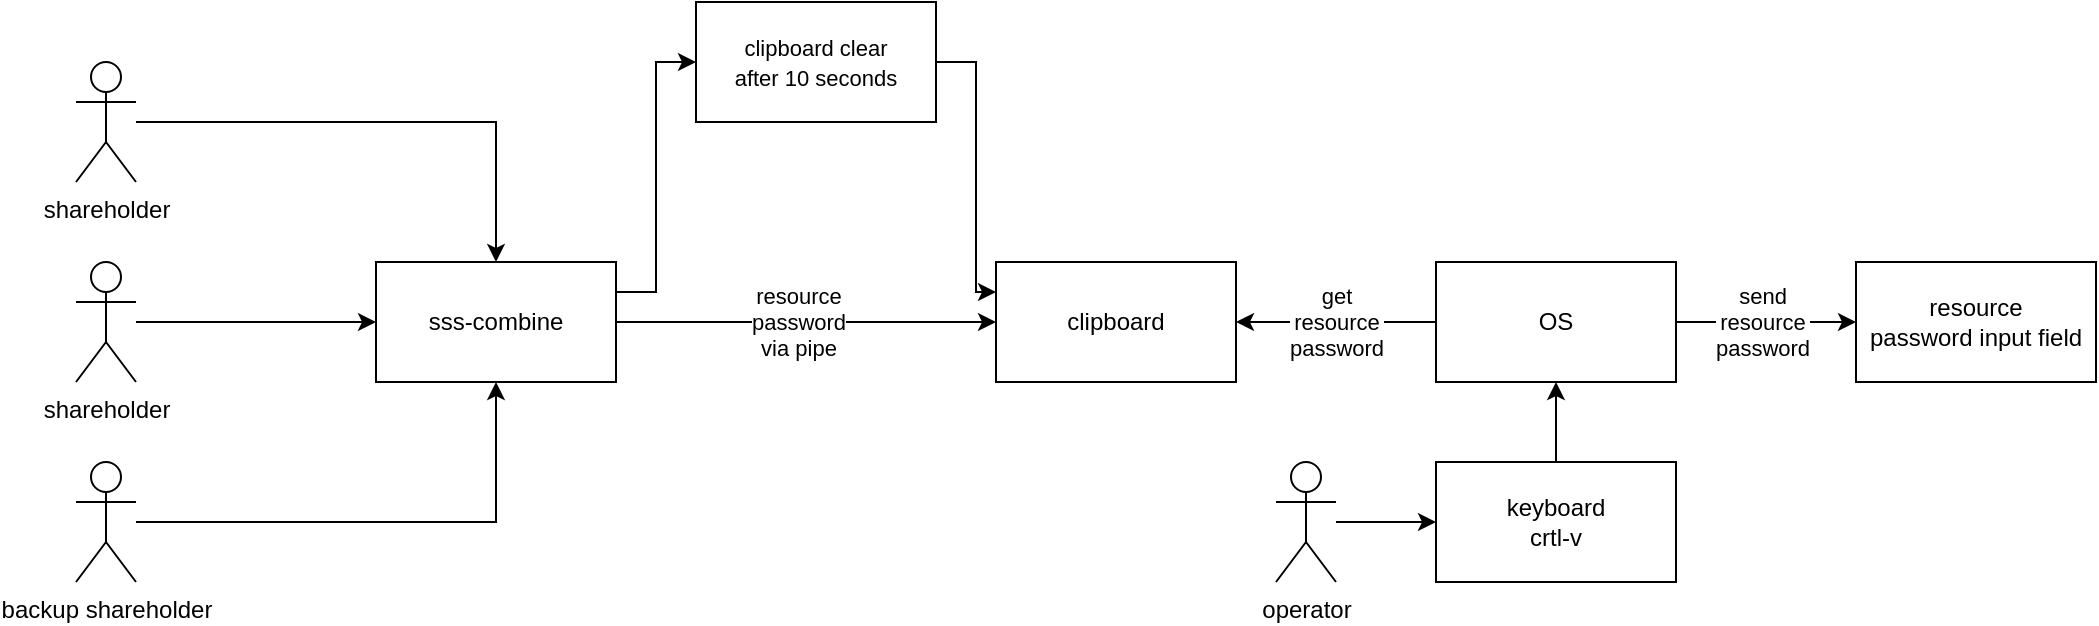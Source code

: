 <mxfile version="24.4.13" type="device" pages="2">
  <diagram name="sss" id="UL4flUDko0EOtXDc8Rwr">
    <mxGraphModel dx="698" dy="455" grid="1" gridSize="10" guides="1" tooltips="1" connect="1" arrows="1" fold="1" page="1" pageScale="1" pageWidth="827" pageHeight="1169" math="0" shadow="0">
      <root>
        <mxCell id="E7KV9j7HTUJxZ5D9yKNX-0" />
        <mxCell id="E7KV9j7HTUJxZ5D9yKNX-1" parent="E7KV9j7HTUJxZ5D9yKNX-0" />
        <mxCell id="E7KV9j7HTUJxZ5D9yKNX-2" style="edgeStyle=orthogonalEdgeStyle;rounded=0;orthogonalLoop=1;jettySize=auto;html=1;entryX=0;entryY=0.5;entryDx=0;entryDy=0;exitX=1;exitY=0.5;exitDx=0;exitDy=0;" edge="1" parent="E7KV9j7HTUJxZ5D9yKNX-1" source="E7KV9j7HTUJxZ5D9yKNX-13" target="E7KV9j7HTUJxZ5D9yKNX-16">
          <mxGeometry relative="1" as="geometry" />
        </mxCell>
        <mxCell id="E7KV9j7HTUJxZ5D9yKNX-3" value="resource&lt;div&gt;password&lt;/div&gt;&lt;div&gt;via pipe&lt;/div&gt;" style="edgeLabel;html=1;align=center;verticalAlign=middle;resizable=0;points=[];" vertex="1" connectable="0" parent="E7KV9j7HTUJxZ5D9yKNX-2">
          <mxGeometry x="-0.093" y="-3" relative="1" as="geometry">
            <mxPoint x="5" y="-3" as="offset" />
          </mxGeometry>
        </mxCell>
        <mxCell id="E7KV9j7HTUJxZ5D9yKNX-4" style="edgeStyle=orthogonalEdgeStyle;rounded=0;orthogonalLoop=1;jettySize=auto;html=1;entryX=0;entryY=0.25;entryDx=0;entryDy=0;exitX=1;exitY=0.5;exitDx=0;exitDy=0;" edge="1" parent="E7KV9j7HTUJxZ5D9yKNX-1" source="E7KV9j7HTUJxZ5D9yKNX-6" target="E7KV9j7HTUJxZ5D9yKNX-16">
          <mxGeometry relative="1" as="geometry">
            <mxPoint x="470" y="280" as="sourcePoint" />
            <Array as="points">
              <mxPoint x="590" y="50" />
              <mxPoint x="590" y="165" />
            </Array>
          </mxGeometry>
        </mxCell>
        <mxCell id="E7KV9j7HTUJxZ5D9yKNX-6" value="&lt;span style=&quot;font-size: 11px; text-wrap: nowrap; background-color: rgb(255, 255, 255);&quot;&gt;clipboard clear&lt;/span&gt;&lt;div&gt;&lt;span style=&quot;font-size: 11px; text-wrap: nowrap; background-color: rgb(255, 255, 255);&quot;&gt;after 10 seconds&lt;/span&gt;&lt;/div&gt;" style="whiteSpace=wrap;html=1;" vertex="1" parent="E7KV9j7HTUJxZ5D9yKNX-1">
          <mxGeometry x="450" y="20" width="120" height="60" as="geometry" />
        </mxCell>
        <mxCell id="E7KV9j7HTUJxZ5D9yKNX-7" style="edgeStyle=orthogonalEdgeStyle;rounded=0;orthogonalLoop=1;jettySize=auto;html=1;" edge="1" parent="E7KV9j7HTUJxZ5D9yKNX-1" source="E7KV9j7HTUJxZ5D9yKNX-8" target="E7KV9j7HTUJxZ5D9yKNX-13">
          <mxGeometry relative="1" as="geometry" />
        </mxCell>
        <mxCell id="E7KV9j7HTUJxZ5D9yKNX-8" value="shareholder" style="shape=umlActor;verticalLabelPosition=bottom;verticalAlign=top;html=1;outlineConnect=0;" vertex="1" parent="E7KV9j7HTUJxZ5D9yKNX-1">
          <mxGeometry x="140" y="50" width="30" height="60" as="geometry" />
        </mxCell>
        <mxCell id="E7KV9j7HTUJxZ5D9yKNX-9" style="edgeStyle=orthogonalEdgeStyle;rounded=0;orthogonalLoop=1;jettySize=auto;html=1;" edge="1" parent="E7KV9j7HTUJxZ5D9yKNX-1" source="E7KV9j7HTUJxZ5D9yKNX-10" target="E7KV9j7HTUJxZ5D9yKNX-13">
          <mxGeometry relative="1" as="geometry" />
        </mxCell>
        <mxCell id="E7KV9j7HTUJxZ5D9yKNX-10" value="shareholder" style="shape=umlActor;verticalLabelPosition=bottom;verticalAlign=top;html=1;outlineConnect=0;" vertex="1" parent="E7KV9j7HTUJxZ5D9yKNX-1">
          <mxGeometry x="140" y="150" width="30" height="60" as="geometry" />
        </mxCell>
        <mxCell id="E7KV9j7HTUJxZ5D9yKNX-11" style="edgeStyle=orthogonalEdgeStyle;rounded=0;orthogonalLoop=1;jettySize=auto;html=1;entryX=0;entryY=0.5;entryDx=0;entryDy=0;exitX=1;exitY=0.25;exitDx=0;exitDy=0;" edge="1" parent="E7KV9j7HTUJxZ5D9yKNX-1" source="E7KV9j7HTUJxZ5D9yKNX-13" target="E7KV9j7HTUJxZ5D9yKNX-6">
          <mxGeometry relative="1" as="geometry" />
        </mxCell>
        <mxCell id="E7KV9j7HTUJxZ5D9yKNX-13" value="sss-combine" style="whiteSpace=wrap;html=1;" vertex="1" parent="E7KV9j7HTUJxZ5D9yKNX-1">
          <mxGeometry x="290" y="150" width="120" height="60" as="geometry" />
        </mxCell>
        <mxCell id="E7KV9j7HTUJxZ5D9yKNX-14" style="edgeStyle=orthogonalEdgeStyle;rounded=0;orthogonalLoop=1;jettySize=auto;html=1;entryX=0;entryY=0.5;entryDx=0;entryDy=0;exitX=1;exitY=0.5;exitDx=0;exitDy=0;" edge="1" parent="E7KV9j7HTUJxZ5D9yKNX-1" source="1vcaGiHnLpR1Lv3uIqLR-5" target="E7KV9j7HTUJxZ5D9yKNX-19">
          <mxGeometry relative="1" as="geometry">
            <mxPoint x="950" y="180" as="sourcePoint" />
          </mxGeometry>
        </mxCell>
        <mxCell id="E7KV9j7HTUJxZ5D9yKNX-15" value="send&lt;div&gt;resource&lt;div&gt;password&lt;/div&gt;&lt;/div&gt;" style="edgeLabel;html=1;align=center;verticalAlign=middle;resizable=0;points=[];" vertex="1" connectable="0" parent="E7KV9j7HTUJxZ5D9yKNX-14">
          <mxGeometry x="-0.068" y="-2" relative="1" as="geometry">
            <mxPoint x="1" y="-2" as="offset" />
          </mxGeometry>
        </mxCell>
        <mxCell id="E7KV9j7HTUJxZ5D9yKNX-16" value="clipboard" style="whiteSpace=wrap;html=1;" vertex="1" parent="E7KV9j7HTUJxZ5D9yKNX-1">
          <mxGeometry x="600" y="150" width="120" height="60" as="geometry" />
        </mxCell>
        <mxCell id="E7KV9j7HTUJxZ5D9yKNX-17" style="edgeStyle=orthogonalEdgeStyle;rounded=0;orthogonalLoop=1;jettySize=auto;html=1;" edge="1" parent="E7KV9j7HTUJxZ5D9yKNX-1" source="E7KV9j7HTUJxZ5D9yKNX-18" target="E7KV9j7HTUJxZ5D9yKNX-13">
          <mxGeometry relative="1" as="geometry" />
        </mxCell>
        <mxCell id="E7KV9j7HTUJxZ5D9yKNX-18" value="backup shareholder" style="shape=umlActor;verticalLabelPosition=bottom;verticalAlign=top;html=1;outlineConnect=0;" vertex="1" parent="E7KV9j7HTUJxZ5D9yKNX-1">
          <mxGeometry x="140" y="250" width="30" height="60" as="geometry" />
        </mxCell>
        <mxCell id="E7KV9j7HTUJxZ5D9yKNX-19" value="resource&lt;div&gt;password input field&lt;/div&gt;" style="whiteSpace=wrap;html=1;" vertex="1" parent="E7KV9j7HTUJxZ5D9yKNX-1">
          <mxGeometry x="1030" y="150" width="120" height="60" as="geometry" />
        </mxCell>
        <mxCell id="1vcaGiHnLpR1Lv3uIqLR-1" style="edgeStyle=orthogonalEdgeStyle;rounded=0;orthogonalLoop=1;jettySize=auto;html=1;entryX=0;entryY=0.5;entryDx=0;entryDy=0;" edge="1" parent="E7KV9j7HTUJxZ5D9yKNX-1" source="1vcaGiHnLpR1Lv3uIqLR-0" target="1vcaGiHnLpR1Lv3uIqLR-2">
          <mxGeometry relative="1" as="geometry">
            <mxPoint x="935" y="190" as="targetPoint" />
          </mxGeometry>
        </mxCell>
        <mxCell id="1vcaGiHnLpR1Lv3uIqLR-0" value="operator" style="shape=umlActor;verticalLabelPosition=bottom;verticalAlign=top;html=1;outlineConnect=0;" vertex="1" parent="E7KV9j7HTUJxZ5D9yKNX-1">
          <mxGeometry x="740" y="250" width="30" height="60" as="geometry" />
        </mxCell>
        <mxCell id="1vcaGiHnLpR1Lv3uIqLR-3" value="" style="edgeStyle=orthogonalEdgeStyle;rounded=0;orthogonalLoop=1;jettySize=auto;html=1;entryX=0.5;entryY=1;entryDx=0;entryDy=0;" edge="1" parent="E7KV9j7HTUJxZ5D9yKNX-1" source="1vcaGiHnLpR1Lv3uIqLR-2" target="1vcaGiHnLpR1Lv3uIqLR-5">
          <mxGeometry relative="1" as="geometry">
            <mxPoint x="845" y="190" as="targetPoint" />
          </mxGeometry>
        </mxCell>
        <mxCell id="1vcaGiHnLpR1Lv3uIqLR-2" value="keyboard&lt;div&gt;crtl-v&lt;/div&gt;" style="whiteSpace=wrap;html=1;" vertex="1" parent="E7KV9j7HTUJxZ5D9yKNX-1">
          <mxGeometry x="820" y="250" width="120" height="60" as="geometry" />
        </mxCell>
        <mxCell id="1vcaGiHnLpR1Lv3uIqLR-6" value="get&lt;div&gt;resource&lt;div&gt;password&lt;/div&gt;&lt;/div&gt;" style="edgeStyle=orthogonalEdgeStyle;rounded=0;orthogonalLoop=1;jettySize=auto;html=1;entryX=1;entryY=0.5;entryDx=0;entryDy=0;" edge="1" parent="E7KV9j7HTUJxZ5D9yKNX-1" source="1vcaGiHnLpR1Lv3uIqLR-5" target="E7KV9j7HTUJxZ5D9yKNX-16">
          <mxGeometry relative="1" as="geometry" />
        </mxCell>
        <mxCell id="1vcaGiHnLpR1Lv3uIqLR-5" value="OS" style="whiteSpace=wrap;html=1;" vertex="1" parent="E7KV9j7HTUJxZ5D9yKNX-1">
          <mxGeometry x="820" y="150" width="120" height="60" as="geometry" />
        </mxCell>
      </root>
    </mxGraphModel>
  </diagram>
  <diagram name="sss + vault" id="CwTyds8SLg81TRafj1dO">
    <mxGraphModel dx="880" dy="574" grid="1" gridSize="10" guides="1" tooltips="1" connect="1" arrows="1" fold="1" page="1" pageScale="1" pageWidth="827" pageHeight="1169" math="0" shadow="0">
      <root>
        <mxCell id="0" />
        <mxCell id="1" parent="0" />
        <mxCell id="oRM2Gjk0ym4tRNUiJvDl-20" style="edgeStyle=orthogonalEdgeStyle;rounded=0;orthogonalLoop=1;jettySize=auto;html=1;entryX=0;entryY=0.5;entryDx=0;entryDy=0;" edge="1" parent="1" source="oRM2Gjk0ym4tRNUiJvDl-1" target="oRM2Gjk0ym4tRNUiJvDl-10">
          <mxGeometry relative="1" as="geometry" />
        </mxCell>
        <mxCell id="oRM2Gjk0ym4tRNUiJvDl-21" value="resource&lt;div&gt;password&lt;/div&gt;&lt;div&gt;via pipe&lt;/div&gt;" style="edgeLabel;html=1;align=center;verticalAlign=middle;resizable=0;points=[];" vertex="1" connectable="0" parent="oRM2Gjk0ym4tRNUiJvDl-20">
          <mxGeometry x="-0.093" y="-3" relative="1" as="geometry">
            <mxPoint x="5" y="-3" as="offset" />
          </mxGeometry>
        </mxCell>
        <mxCell id="oRM2Gjk0ym4tRNUiJvDl-25" style="edgeStyle=orthogonalEdgeStyle;rounded=0;orthogonalLoop=1;jettySize=auto;html=1;entryX=0.5;entryY=1;entryDx=0;entryDy=0;exitX=0.5;exitY=1;exitDx=0;exitDy=0;" edge="1" parent="1" source="oRM2Gjk0ym4tRNUiJvDl-1" target="oRM2Gjk0ym4tRNUiJvDl-10">
          <mxGeometry relative="1" as="geometry">
            <Array as="points">
              <mxPoint x="570" y="280" />
              <mxPoint x="790" y="280" />
            </Array>
          </mxGeometry>
        </mxCell>
        <mxCell id="oRM2Gjk0ym4tRNUiJvDl-26" value="clipboard clear after 10 seconds" style="edgeLabel;html=1;align=center;verticalAlign=middle;resizable=0;points=[];" vertex="1" connectable="0" parent="oRM2Gjk0ym4tRNUiJvDl-25">
          <mxGeometry x="-0.126" y="-2" relative="1" as="geometry">
            <mxPoint x="23" y="-2" as="offset" />
          </mxGeometry>
        </mxCell>
        <mxCell id="oRM2Gjk0ym4tRNUiJvDl-1" value="vault" style="whiteSpace=wrap;html=1;" vertex="1" parent="1">
          <mxGeometry x="510" y="150" width="120" height="60" as="geometry" />
        </mxCell>
        <mxCell id="oRM2Gjk0ym4tRNUiJvDl-6" style="edgeStyle=orthogonalEdgeStyle;rounded=0;orthogonalLoop=1;jettySize=auto;html=1;" edge="1" parent="1" source="oRM2Gjk0ym4tRNUiJvDl-2" target="oRM2Gjk0ym4tRNUiJvDl-4">
          <mxGeometry relative="1" as="geometry" />
        </mxCell>
        <mxCell id="oRM2Gjk0ym4tRNUiJvDl-2" value="shareholder" style="shape=umlActor;verticalLabelPosition=bottom;verticalAlign=top;html=1;outlineConnect=0;" vertex="1" parent="1">
          <mxGeometry x="140" y="50" width="30" height="60" as="geometry" />
        </mxCell>
        <mxCell id="oRM2Gjk0ym4tRNUiJvDl-7" style="edgeStyle=orthogonalEdgeStyle;rounded=0;orthogonalLoop=1;jettySize=auto;html=1;" edge="1" parent="1" source="oRM2Gjk0ym4tRNUiJvDl-3" target="oRM2Gjk0ym4tRNUiJvDl-4">
          <mxGeometry relative="1" as="geometry" />
        </mxCell>
        <mxCell id="oRM2Gjk0ym4tRNUiJvDl-3" value="shareholder" style="shape=umlActor;verticalLabelPosition=bottom;verticalAlign=top;html=1;outlineConnect=0;" vertex="1" parent="1">
          <mxGeometry x="140" y="150" width="30" height="60" as="geometry" />
        </mxCell>
        <mxCell id="oRM2Gjk0ym4tRNUiJvDl-8" style="edgeStyle=orthogonalEdgeStyle;rounded=0;orthogonalLoop=1;jettySize=auto;html=1;entryX=0;entryY=0.5;entryDx=0;entryDy=0;" edge="1" parent="1" source="oRM2Gjk0ym4tRNUiJvDl-4" target="oRM2Gjk0ym4tRNUiJvDl-1">
          <mxGeometry relative="1" as="geometry" />
        </mxCell>
        <mxCell id="oRM2Gjk0ym4tRNUiJvDl-9" value="vault&lt;div&gt;password&lt;/div&gt;&lt;div&gt;via pipe&lt;/div&gt;" style="edgeLabel;html=1;align=center;verticalAlign=middle;resizable=0;points=[];" vertex="1" connectable="0" parent="oRM2Gjk0ym4tRNUiJvDl-8">
          <mxGeometry x="-0.225" y="-1" relative="1" as="geometry">
            <mxPoint x="13" y="-1" as="offset" />
          </mxGeometry>
        </mxCell>
        <mxCell id="oRM2Gjk0ym4tRNUiJvDl-4" value="sss-combine" style="whiteSpace=wrap;html=1;" vertex="1" parent="1">
          <mxGeometry x="290" y="150" width="120" height="60" as="geometry" />
        </mxCell>
        <mxCell id="oRM2Gjk0ym4tRNUiJvDl-23" style="edgeStyle=orthogonalEdgeStyle;rounded=0;orthogonalLoop=1;jettySize=auto;html=1;" edge="1" parent="1" source="oRM2Gjk0ym4tRNUiJvDl-10" target="oRM2Gjk0ym4tRNUiJvDl-22">
          <mxGeometry relative="1" as="geometry" />
        </mxCell>
        <mxCell id="oRM2Gjk0ym4tRNUiJvDl-24" value="resource&lt;div&gt;password&lt;/div&gt;" style="edgeLabel;html=1;align=center;verticalAlign=middle;resizable=0;points=[];" vertex="1" connectable="0" parent="oRM2Gjk0ym4tRNUiJvDl-23">
          <mxGeometry x="-0.068" y="-2" relative="1" as="geometry">
            <mxPoint as="offset" />
          </mxGeometry>
        </mxCell>
        <mxCell id="oRM2Gjk0ym4tRNUiJvDl-10" value="clipboard" style="whiteSpace=wrap;html=1;" vertex="1" parent="1">
          <mxGeometry x="730" y="150" width="120" height="60" as="geometry" />
        </mxCell>
        <mxCell id="oRM2Gjk0ym4tRNUiJvDl-15" style="edgeStyle=orthogonalEdgeStyle;rounded=0;orthogonalLoop=1;jettySize=auto;html=1;" edge="1" parent="1" source="oRM2Gjk0ym4tRNUiJvDl-14" target="oRM2Gjk0ym4tRNUiJvDl-4">
          <mxGeometry relative="1" as="geometry" />
        </mxCell>
        <mxCell id="oRM2Gjk0ym4tRNUiJvDl-14" value="backup shareholder" style="shape=umlActor;verticalLabelPosition=bottom;verticalAlign=top;html=1;outlineConnect=0;" vertex="1" parent="1">
          <mxGeometry x="140" y="250" width="30" height="60" as="geometry" />
        </mxCell>
        <mxCell id="oRM2Gjk0ym4tRNUiJvDl-22" value="resource" style="whiteSpace=wrap;html=1;" vertex="1" parent="1">
          <mxGeometry x="940" y="150" width="120" height="60" as="geometry" />
        </mxCell>
      </root>
    </mxGraphModel>
  </diagram>
</mxfile>
